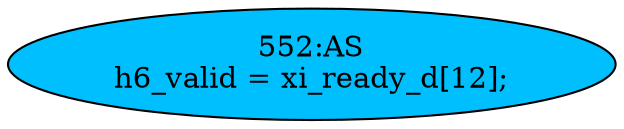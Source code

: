 strict digraph "" {
	node [label="\N"];
	"552:AS"	 [ast="<pyverilog.vparser.ast.Assign object at 0x7f9d7db76050>",
		def_var="['h6_valid']",
		fillcolor=deepskyblue,
		label="552:AS
h6_valid = xi_ready_d[12];",
		statements="[]",
		style=filled,
		typ=Assign,
		use_var="['xi_ready_d']"];
}
